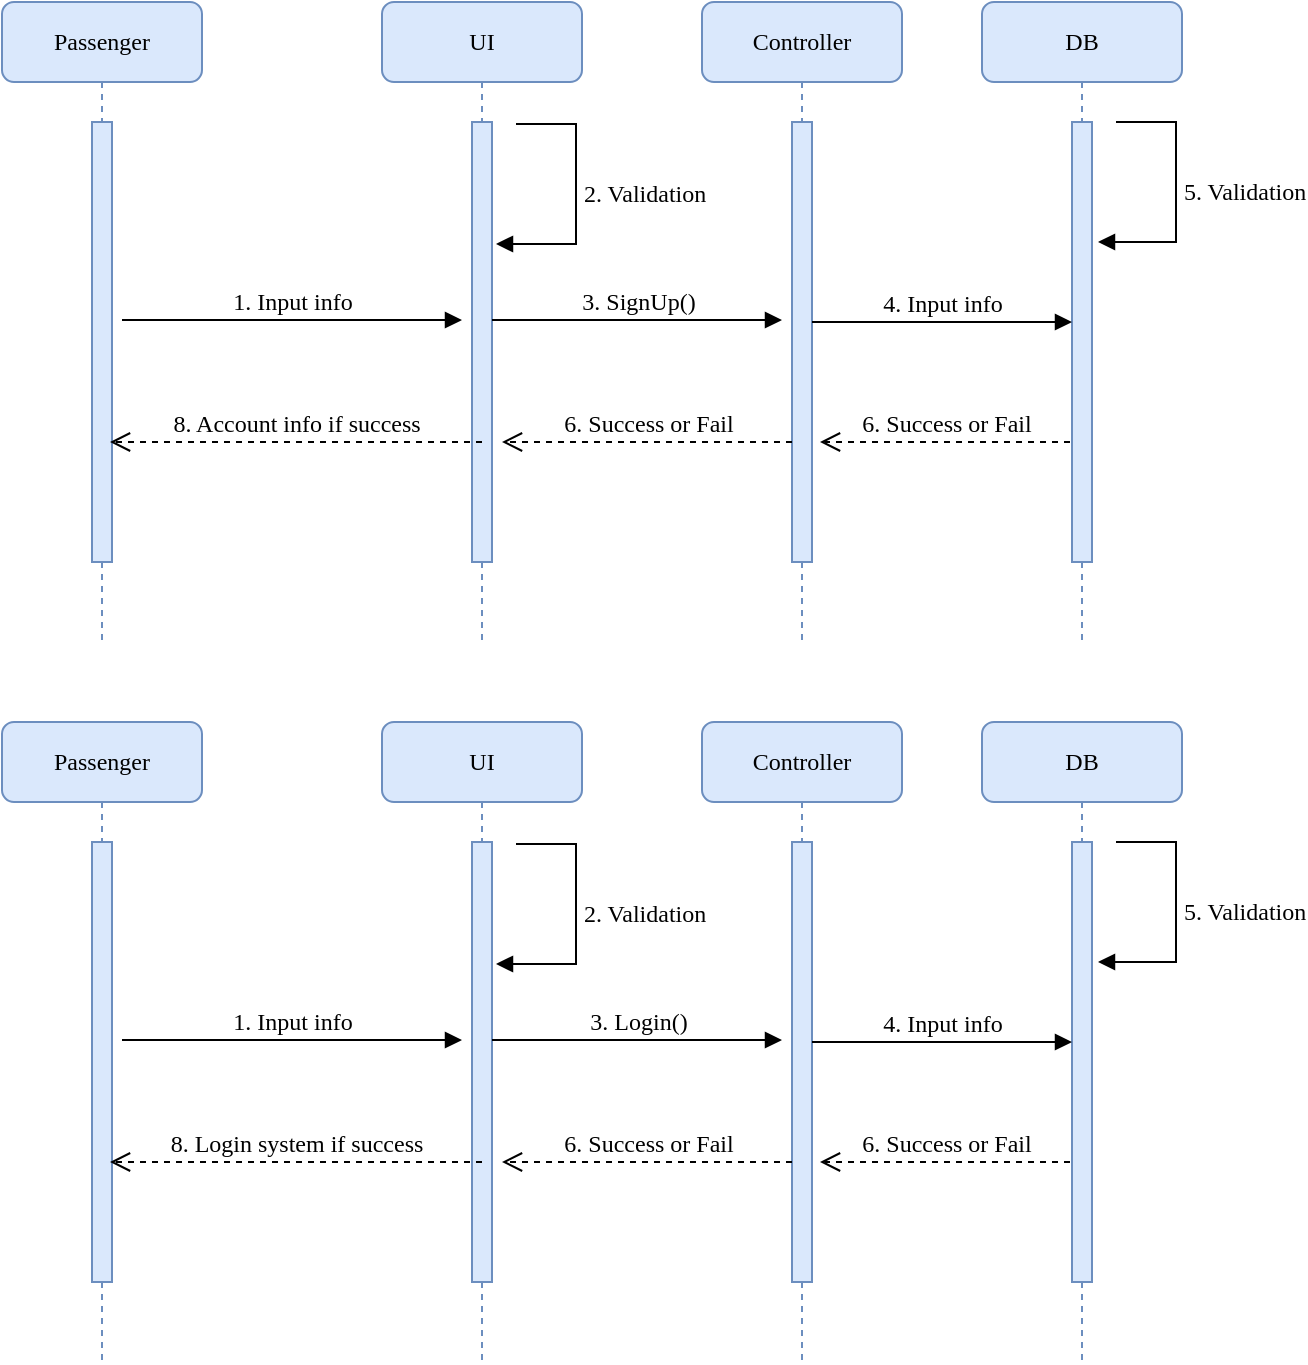 <mxfile version="21.1.2" type="device">
  <diagram name="Page-1" id="13e1069c-82ec-6db2-03f1-153e76fe0fe0">
    <mxGraphModel dx="809" dy="828" grid="0" gridSize="10" guides="1" tooltips="1" connect="1" arrows="1" fold="1" page="1" pageScale="1" pageWidth="1100" pageHeight="850" background="none" math="0" shadow="0">
      <root>
        <mxCell id="0" />
        <mxCell id="1" parent="0" />
        <mxCell id="7baba1c4bc27f4b0-2" value="UI" style="shape=umlLifeline;perimeter=lifelinePerimeter;whiteSpace=wrap;html=1;container=1;collapsible=0;recursiveResize=0;outlineConnect=0;rounded=1;shadow=0;comic=0;labelBackgroundColor=none;strokeWidth=1;fontFamily=Verdana;fontSize=12;align=center;fillColor=#dae8fc;strokeColor=#6c8ebf;" parent="1" vertex="1">
          <mxGeometry x="240" y="120" width="100" height="320" as="geometry" />
        </mxCell>
        <mxCell id="7baba1c4bc27f4b0-10" value="" style="html=1;points=[];perimeter=orthogonalPerimeter;rounded=0;shadow=0;comic=0;labelBackgroundColor=none;strokeWidth=1;fontFamily=Verdana;fontSize=12;align=center;fillColor=#dae8fc;strokeColor=#6c8ebf;" parent="7baba1c4bc27f4b0-2" vertex="1">
          <mxGeometry x="45" y="60" width="10" height="220" as="geometry" />
        </mxCell>
        <mxCell id="3Pp36iWaivMc5RK7Xfnv-3" value="&lt;font face=&quot;Verdana&quot; style=&quot;font-size: 12px;&quot;&gt;2. Validation&lt;/font&gt;" style="html=1;align=left;spacingLeft=2;endArrow=block;rounded=0;edgeStyle=orthogonalEdgeStyle;curved=0;rounded=0;" edge="1" parent="7baba1c4bc27f4b0-2">
          <mxGeometry relative="1" as="geometry">
            <mxPoint x="67" y="61" as="sourcePoint" />
            <Array as="points">
              <mxPoint x="97" y="61" />
              <mxPoint x="97" y="121" />
            </Array>
            <mxPoint x="57" y="121" as="targetPoint" />
          </mxGeometry>
        </mxCell>
        <mxCell id="7baba1c4bc27f4b0-3" value="Controller" style="shape=umlLifeline;perimeter=lifelinePerimeter;whiteSpace=wrap;html=1;container=1;collapsible=0;recursiveResize=0;outlineConnect=0;rounded=1;shadow=0;comic=0;labelBackgroundColor=none;strokeWidth=1;fontFamily=Verdana;fontSize=12;align=center;fillColor=#dae8fc;strokeColor=#6c8ebf;" parent="1" vertex="1">
          <mxGeometry x="400" y="120" width="100" height="320" as="geometry" />
        </mxCell>
        <mxCell id="7baba1c4bc27f4b0-13" value="" style="html=1;points=[];perimeter=orthogonalPerimeter;rounded=0;shadow=0;comic=0;labelBackgroundColor=none;strokeWidth=1;fontFamily=Verdana;fontSize=12;align=center;fillColor=#dae8fc;strokeColor=#6c8ebf;" parent="7baba1c4bc27f4b0-3" vertex="1">
          <mxGeometry x="45" y="60" width="10" height="220" as="geometry" />
        </mxCell>
        <mxCell id="7baba1c4bc27f4b0-4" value="DB" style="shape=umlLifeline;perimeter=lifelinePerimeter;whiteSpace=wrap;html=1;container=1;collapsible=0;recursiveResize=0;outlineConnect=0;rounded=1;shadow=0;comic=0;labelBackgroundColor=none;strokeWidth=1;fontFamily=Verdana;fontSize=12;align=center;fillColor=#dae8fc;strokeColor=#6c8ebf;" parent="1" vertex="1">
          <mxGeometry x="540" y="120" width="100" height="320" as="geometry" />
        </mxCell>
        <mxCell id="3Pp36iWaivMc5RK7Xfnv-4" value="&lt;font face=&quot;Verdana&quot; style=&quot;font-size: 12px;&quot;&gt;5. Validation&lt;/font&gt;" style="html=1;align=left;spacingLeft=2;endArrow=block;rounded=0;edgeStyle=orthogonalEdgeStyle;curved=0;rounded=0;" edge="1" parent="7baba1c4bc27f4b0-4">
          <mxGeometry relative="1" as="geometry">
            <mxPoint x="67" y="60" as="sourcePoint" />
            <Array as="points">
              <mxPoint x="97" y="60" />
              <mxPoint x="97" y="120" />
            </Array>
            <mxPoint x="58" y="120" as="targetPoint" />
          </mxGeometry>
        </mxCell>
        <mxCell id="3Pp36iWaivMc5RK7Xfnv-5" value="&lt;font face=&quot;Verdana&quot; style=&quot;font-size: 12px;&quot;&gt;6. Success or Fail&lt;/font&gt;" style="html=1;verticalAlign=bottom;endArrow=open;dashed=1;endSize=8;edgeStyle=elbowEdgeStyle;elbow=vertical;curved=0;rounded=0;" edge="1" parent="7baba1c4bc27f4b0-4">
          <mxGeometry relative="1" as="geometry">
            <mxPoint x="44" y="220" as="sourcePoint" />
            <mxPoint x="-81" y="220" as="targetPoint" />
          </mxGeometry>
        </mxCell>
        <mxCell id="7baba1c4bc27f4b0-8" value="Passenger" style="shape=umlLifeline;perimeter=lifelinePerimeter;whiteSpace=wrap;html=1;container=1;collapsible=0;recursiveResize=0;outlineConnect=0;rounded=1;shadow=0;comic=0;labelBackgroundColor=none;strokeWidth=1;fontFamily=Verdana;fontSize=12;align=center;fillColor=#dae8fc;strokeColor=#6c8ebf;" parent="1" vertex="1">
          <mxGeometry x="50" y="120" width="100" height="320" as="geometry" />
        </mxCell>
        <mxCell id="7baba1c4bc27f4b0-9" value="" style="html=1;points=[];perimeter=orthogonalPerimeter;rounded=0;shadow=0;comic=0;labelBackgroundColor=none;strokeWidth=1;fontFamily=Verdana;fontSize=12;align=center;fillColor=#dae8fc;strokeColor=#6c8ebf;" parent="7baba1c4bc27f4b0-8" vertex="1">
          <mxGeometry x="45" y="60" width="10" height="220" as="geometry" />
        </mxCell>
        <mxCell id="7baba1c4bc27f4b0-16" value="" style="html=1;points=[];perimeter=orthogonalPerimeter;rounded=0;shadow=0;comic=0;labelBackgroundColor=none;strokeWidth=1;fontFamily=Verdana;fontSize=12;align=center;fillColor=#dae8fc;strokeColor=#6c8ebf;" parent="1" vertex="1">
          <mxGeometry x="585" y="180" width="10" height="220" as="geometry" />
        </mxCell>
        <mxCell id="7baba1c4bc27f4b0-17" value="4. Input info" style="html=1;verticalAlign=bottom;endArrow=block;labelBackgroundColor=none;fontFamily=Verdana;fontSize=12;edgeStyle=elbowEdgeStyle;elbow=vertical;" parent="1" source="7baba1c4bc27f4b0-13" target="7baba1c4bc27f4b0-16" edge="1">
          <mxGeometry relative="1" as="geometry">
            <mxPoint x="510" y="220" as="sourcePoint" />
            <Array as="points">
              <mxPoint x="540" y="280" />
              <mxPoint x="460" y="220" />
            </Array>
          </mxGeometry>
        </mxCell>
        <mxCell id="7baba1c4bc27f4b0-11" value="1. Input info" style="html=1;verticalAlign=bottom;endArrow=block;entryX=-0.5;entryY=0.213;labelBackgroundColor=none;fontFamily=Verdana;fontSize=12;edgeStyle=elbowEdgeStyle;elbow=vertical;entryDx=0;entryDy=0;entryPerimeter=0;" parent="1" edge="1">
          <mxGeometry relative="1" as="geometry">
            <mxPoint x="110" y="279" as="sourcePoint" />
            <mxPoint x="280" y="278.99" as="targetPoint" />
            <Array as="points" />
          </mxGeometry>
        </mxCell>
        <mxCell id="7baba1c4bc27f4b0-14" value="3. SignUp()" style="html=1;verticalAlign=bottom;endArrow=block;labelBackgroundColor=none;fontFamily=Verdana;fontSize=12;edgeStyle=elbowEdgeStyle;elbow=vertical;" parent="1" edge="1">
          <mxGeometry relative="1" as="geometry">
            <mxPoint x="295" y="279" as="sourcePoint" />
            <mxPoint x="440" y="279" as="targetPoint" />
            <Array as="points">
              <mxPoint x="330" y="279" />
            </Array>
          </mxGeometry>
        </mxCell>
        <mxCell id="3Pp36iWaivMc5RK7Xfnv-6" value="&lt;font face=&quot;Verdana&quot; style=&quot;font-size: 12px;&quot;&gt;6. Success or Fail&lt;/font&gt;" style="html=1;verticalAlign=bottom;endArrow=open;dashed=1;endSize=8;edgeStyle=elbowEdgeStyle;elbow=vertical;curved=0;rounded=0;" edge="1" parent="1">
          <mxGeometry relative="1" as="geometry">
            <mxPoint x="445" y="340" as="sourcePoint" />
            <mxPoint x="300" y="340" as="targetPoint" />
          </mxGeometry>
        </mxCell>
        <mxCell id="3Pp36iWaivMc5RK7Xfnv-7" value="&lt;font face=&quot;Verdana&quot;&gt;&lt;span style=&quot;font-size: 12px;&quot;&gt;8. Account info if success&lt;/span&gt;&lt;/font&gt;" style="html=1;verticalAlign=bottom;endArrow=open;dashed=1;endSize=8;edgeStyle=elbowEdgeStyle;elbow=vertical;curved=0;rounded=0;entryX=0.9;entryY=0.727;entryDx=0;entryDy=0;entryPerimeter=0;" edge="1" parent="1" target="7baba1c4bc27f4b0-9">
          <mxGeometry relative="1" as="geometry">
            <mxPoint x="290" y="340" as="sourcePoint" />
            <mxPoint x="170" y="340" as="targetPoint" />
          </mxGeometry>
        </mxCell>
        <mxCell id="3Pp36iWaivMc5RK7Xfnv-8" value="UI" style="shape=umlLifeline;perimeter=lifelinePerimeter;whiteSpace=wrap;html=1;container=1;collapsible=0;recursiveResize=0;outlineConnect=0;rounded=1;shadow=0;comic=0;labelBackgroundColor=none;strokeWidth=1;fontFamily=Verdana;fontSize=12;align=center;fillColor=#dae8fc;strokeColor=#6c8ebf;" vertex="1" parent="1">
          <mxGeometry x="240" y="480" width="100" height="320" as="geometry" />
        </mxCell>
        <mxCell id="3Pp36iWaivMc5RK7Xfnv-9" value="" style="html=1;points=[];perimeter=orthogonalPerimeter;rounded=0;shadow=0;comic=0;labelBackgroundColor=none;strokeWidth=1;fontFamily=Verdana;fontSize=12;align=center;fillColor=#dae8fc;strokeColor=#6c8ebf;" vertex="1" parent="3Pp36iWaivMc5RK7Xfnv-8">
          <mxGeometry x="45" y="60" width="10" height="220" as="geometry" />
        </mxCell>
        <mxCell id="3Pp36iWaivMc5RK7Xfnv-10" value="&lt;font face=&quot;Verdana&quot; style=&quot;font-size: 12px;&quot;&gt;2. Validation&lt;/font&gt;" style="html=1;align=left;spacingLeft=2;endArrow=block;rounded=0;edgeStyle=orthogonalEdgeStyle;curved=0;rounded=0;" edge="1" parent="3Pp36iWaivMc5RK7Xfnv-8">
          <mxGeometry relative="1" as="geometry">
            <mxPoint x="67" y="61" as="sourcePoint" />
            <Array as="points">
              <mxPoint x="97" y="61" />
              <mxPoint x="97" y="121" />
            </Array>
            <mxPoint x="57" y="121" as="targetPoint" />
          </mxGeometry>
        </mxCell>
        <mxCell id="3Pp36iWaivMc5RK7Xfnv-11" value="Controller" style="shape=umlLifeline;perimeter=lifelinePerimeter;whiteSpace=wrap;html=1;container=1;collapsible=0;recursiveResize=0;outlineConnect=0;rounded=1;shadow=0;comic=0;labelBackgroundColor=none;strokeWidth=1;fontFamily=Verdana;fontSize=12;align=center;fillColor=#dae8fc;strokeColor=#6c8ebf;" vertex="1" parent="1">
          <mxGeometry x="400" y="480" width="100" height="320" as="geometry" />
        </mxCell>
        <mxCell id="3Pp36iWaivMc5RK7Xfnv-12" value="" style="html=1;points=[];perimeter=orthogonalPerimeter;rounded=0;shadow=0;comic=0;labelBackgroundColor=none;strokeWidth=1;fontFamily=Verdana;fontSize=12;align=center;fillColor=#dae8fc;strokeColor=#6c8ebf;" vertex="1" parent="3Pp36iWaivMc5RK7Xfnv-11">
          <mxGeometry x="45" y="60" width="10" height="220" as="geometry" />
        </mxCell>
        <mxCell id="3Pp36iWaivMc5RK7Xfnv-13" value="DB" style="shape=umlLifeline;perimeter=lifelinePerimeter;whiteSpace=wrap;html=1;container=1;collapsible=0;recursiveResize=0;outlineConnect=0;rounded=1;shadow=0;comic=0;labelBackgroundColor=none;strokeWidth=1;fontFamily=Verdana;fontSize=12;align=center;fillColor=#dae8fc;strokeColor=#6c8ebf;" vertex="1" parent="1">
          <mxGeometry x="540" y="480" width="100" height="320" as="geometry" />
        </mxCell>
        <mxCell id="3Pp36iWaivMc5RK7Xfnv-14" value="&lt;font face=&quot;Verdana&quot; style=&quot;font-size: 12px;&quot;&gt;5. Validation&lt;/font&gt;" style="html=1;align=left;spacingLeft=2;endArrow=block;rounded=0;edgeStyle=orthogonalEdgeStyle;curved=0;rounded=0;" edge="1" parent="3Pp36iWaivMc5RK7Xfnv-13">
          <mxGeometry relative="1" as="geometry">
            <mxPoint x="67" y="60" as="sourcePoint" />
            <Array as="points">
              <mxPoint x="97" y="60" />
              <mxPoint x="97" y="120" />
            </Array>
            <mxPoint x="58" y="120" as="targetPoint" />
          </mxGeometry>
        </mxCell>
        <mxCell id="3Pp36iWaivMc5RK7Xfnv-15" value="&lt;font face=&quot;Verdana&quot; style=&quot;font-size: 12px;&quot;&gt;6. Success or Fail&lt;/font&gt;" style="html=1;verticalAlign=bottom;endArrow=open;dashed=1;endSize=8;edgeStyle=elbowEdgeStyle;elbow=vertical;curved=0;rounded=0;" edge="1" parent="3Pp36iWaivMc5RK7Xfnv-13">
          <mxGeometry relative="1" as="geometry">
            <mxPoint x="44" y="220" as="sourcePoint" />
            <mxPoint x="-81" y="220" as="targetPoint" />
          </mxGeometry>
        </mxCell>
        <mxCell id="3Pp36iWaivMc5RK7Xfnv-16" value="Passenger" style="shape=umlLifeline;perimeter=lifelinePerimeter;whiteSpace=wrap;html=1;container=1;collapsible=0;recursiveResize=0;outlineConnect=0;rounded=1;shadow=0;comic=0;labelBackgroundColor=none;strokeWidth=1;fontFamily=Verdana;fontSize=12;align=center;fillColor=#dae8fc;strokeColor=#6c8ebf;" vertex="1" parent="1">
          <mxGeometry x="50" y="480" width="100" height="320" as="geometry" />
        </mxCell>
        <mxCell id="3Pp36iWaivMc5RK7Xfnv-17" value="" style="html=1;points=[];perimeter=orthogonalPerimeter;rounded=0;shadow=0;comic=0;labelBackgroundColor=none;strokeWidth=1;fontFamily=Verdana;fontSize=12;align=center;fillColor=#dae8fc;strokeColor=#6c8ebf;" vertex="1" parent="3Pp36iWaivMc5RK7Xfnv-16">
          <mxGeometry x="45" y="60" width="10" height="220" as="geometry" />
        </mxCell>
        <mxCell id="3Pp36iWaivMc5RK7Xfnv-18" value="" style="html=1;points=[];perimeter=orthogonalPerimeter;rounded=0;shadow=0;comic=0;labelBackgroundColor=none;strokeWidth=1;fontFamily=Verdana;fontSize=12;align=center;fillColor=#dae8fc;strokeColor=#6c8ebf;" vertex="1" parent="1">
          <mxGeometry x="585" y="540" width="10" height="220" as="geometry" />
        </mxCell>
        <mxCell id="3Pp36iWaivMc5RK7Xfnv-19" value="4. Input info" style="html=1;verticalAlign=bottom;endArrow=block;labelBackgroundColor=none;fontFamily=Verdana;fontSize=12;edgeStyle=elbowEdgeStyle;elbow=vertical;" edge="1" parent="1" source="3Pp36iWaivMc5RK7Xfnv-12" target="3Pp36iWaivMc5RK7Xfnv-18">
          <mxGeometry relative="1" as="geometry">
            <mxPoint x="510" y="580" as="sourcePoint" />
            <Array as="points">
              <mxPoint x="540" y="640" />
              <mxPoint x="460" y="580" />
            </Array>
          </mxGeometry>
        </mxCell>
        <mxCell id="3Pp36iWaivMc5RK7Xfnv-20" value="1. Input info" style="html=1;verticalAlign=bottom;endArrow=block;entryX=-0.5;entryY=0.213;labelBackgroundColor=none;fontFamily=Verdana;fontSize=12;edgeStyle=elbowEdgeStyle;elbow=vertical;entryDx=0;entryDy=0;entryPerimeter=0;" edge="1" parent="1">
          <mxGeometry relative="1" as="geometry">
            <mxPoint x="110" y="639" as="sourcePoint" />
            <mxPoint x="280" y="638.99" as="targetPoint" />
            <Array as="points" />
          </mxGeometry>
        </mxCell>
        <mxCell id="3Pp36iWaivMc5RK7Xfnv-21" value="3. Login()" style="html=1;verticalAlign=bottom;endArrow=block;labelBackgroundColor=none;fontFamily=Verdana;fontSize=12;edgeStyle=elbowEdgeStyle;elbow=vertical;" edge="1" parent="1">
          <mxGeometry relative="1" as="geometry">
            <mxPoint x="295" y="639" as="sourcePoint" />
            <mxPoint x="440" y="639" as="targetPoint" />
            <Array as="points">
              <mxPoint x="330" y="639" />
            </Array>
          </mxGeometry>
        </mxCell>
        <mxCell id="3Pp36iWaivMc5RK7Xfnv-22" value="&lt;font face=&quot;Verdana&quot; style=&quot;font-size: 12px;&quot;&gt;6. Success or Fail&lt;/font&gt;" style="html=1;verticalAlign=bottom;endArrow=open;dashed=1;endSize=8;edgeStyle=elbowEdgeStyle;elbow=vertical;curved=0;rounded=0;" edge="1" parent="1">
          <mxGeometry relative="1" as="geometry">
            <mxPoint x="445" y="700" as="sourcePoint" />
            <mxPoint x="300" y="700" as="targetPoint" />
          </mxGeometry>
        </mxCell>
        <mxCell id="3Pp36iWaivMc5RK7Xfnv-23" value="&lt;font face=&quot;Verdana&quot;&gt;&lt;span style=&quot;font-size: 12px;&quot;&gt;8. Login system if success&lt;/span&gt;&lt;/font&gt;" style="html=1;verticalAlign=bottom;endArrow=open;dashed=1;endSize=8;edgeStyle=elbowEdgeStyle;elbow=vertical;curved=0;rounded=0;entryX=0.9;entryY=0.727;entryDx=0;entryDy=0;entryPerimeter=0;" edge="1" parent="1" target="3Pp36iWaivMc5RK7Xfnv-17">
          <mxGeometry relative="1" as="geometry">
            <mxPoint x="290" y="700" as="sourcePoint" />
            <mxPoint x="170" y="700" as="targetPoint" />
          </mxGeometry>
        </mxCell>
      </root>
    </mxGraphModel>
  </diagram>
</mxfile>
